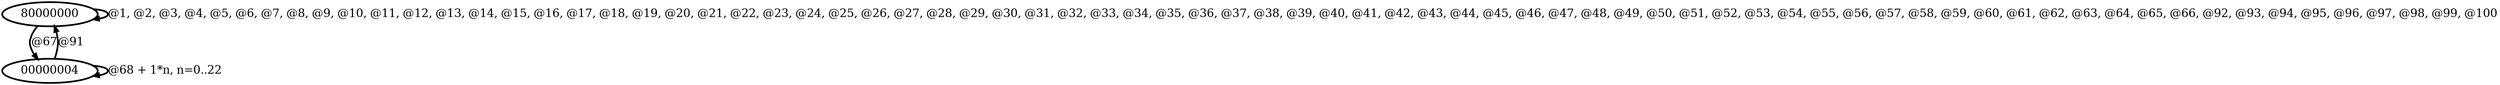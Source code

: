 digraph G {
        node [style=rounded, penwidth=3, fontsize=20, shape=oval];
        "80000000" -> "80000000" [label="@1, @2, @3, @4, @5, @6, @7, @8, @9, @10, @11, @12, @13, @14, @15, @16, @17, @18, @19, @20, @21, @22, @23, @24, @25, @26, @27, @28, @29, @30, @31, @32, @33, @34, @35, @36, @37, @38, @39, @40, @41, @42, @43, @44, @45, @46, @47, @48, @49, @50, @51, @52, @53, @54, @55, @56, @57, @58, @59, @60, @61, @62, @63, @64, @65, @66, @92, @93, @94, @95, @96, @97, @98, @99, @100", color=black,arrowsize=1,style=bold,penwidth=3,fontsize=20];
"80000000" -> "00000004" [label="@67", color=black,arrowsize=1,style=bold,penwidth=3,fontsize=20];
"00000004" -> "00000004" [label="@68 + 1*n, n=0..22", color=black,arrowsize=1,style=bold,penwidth=3,fontsize=20];
"00000004" -> "80000000" [label="@91", color=black,arrowsize=1,style=bold,penwidth=3,fontsize=20];
}

